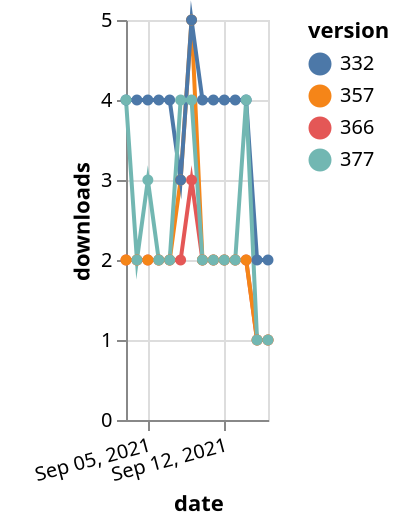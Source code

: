 {"$schema": "https://vega.github.io/schema/vega-lite/v5.json", "description": "A simple bar chart with embedded data.", "data": {"values": [{"date": "2021-09-03", "total": 2263, "delta": 2, "version": "366"}, {"date": "2021-09-04", "total": 2265, "delta": 2, "version": "366"}, {"date": "2021-09-05", "total": 2267, "delta": 2, "version": "366"}, {"date": "2021-09-06", "total": 2269, "delta": 2, "version": "366"}, {"date": "2021-09-07", "total": 2271, "delta": 2, "version": "366"}, {"date": "2021-09-08", "total": 2273, "delta": 2, "version": "366"}, {"date": "2021-09-09", "total": 2276, "delta": 3, "version": "366"}, {"date": "2021-09-10", "total": 2278, "delta": 2, "version": "366"}, {"date": "2021-09-11", "total": 2280, "delta": 2, "version": "366"}, {"date": "2021-09-12", "total": 2282, "delta": 2, "version": "366"}, {"date": "2021-09-13", "total": 2284, "delta": 2, "version": "366"}, {"date": "2021-09-14", "total": 2286, "delta": 2, "version": "366"}, {"date": "2021-09-15", "total": 2287, "delta": 1, "version": "366"}, {"date": "2021-09-16", "total": 2288, "delta": 1, "version": "366"}, {"date": "2021-09-03", "total": 2744, "delta": 2, "version": "357"}, {"date": "2021-09-04", "total": 2746, "delta": 2, "version": "357"}, {"date": "2021-09-05", "total": 2748, "delta": 2, "version": "357"}, {"date": "2021-09-06", "total": 2750, "delta": 2, "version": "357"}, {"date": "2021-09-07", "total": 2752, "delta": 2, "version": "357"}, {"date": "2021-09-08", "total": 2755, "delta": 3, "version": "357"}, {"date": "2021-09-09", "total": 2760, "delta": 5, "version": "357"}, {"date": "2021-09-10", "total": 2762, "delta": 2, "version": "357"}, {"date": "2021-09-11", "total": 2764, "delta": 2, "version": "357"}, {"date": "2021-09-12", "total": 2766, "delta": 2, "version": "357"}, {"date": "2021-09-13", "total": 2768, "delta": 2, "version": "357"}, {"date": "2021-09-14", "total": 2770, "delta": 2, "version": "357"}, {"date": "2021-09-15", "total": 2771, "delta": 1, "version": "357"}, {"date": "2021-09-16", "total": 2772, "delta": 1, "version": "357"}, {"date": "2021-09-03", "total": 4890, "delta": 4, "version": "332"}, {"date": "2021-09-04", "total": 4894, "delta": 4, "version": "332"}, {"date": "2021-09-05", "total": 4898, "delta": 4, "version": "332"}, {"date": "2021-09-06", "total": 4902, "delta": 4, "version": "332"}, {"date": "2021-09-07", "total": 4906, "delta": 4, "version": "332"}, {"date": "2021-09-08", "total": 4909, "delta": 3, "version": "332"}, {"date": "2021-09-09", "total": 4914, "delta": 5, "version": "332"}, {"date": "2021-09-10", "total": 4918, "delta": 4, "version": "332"}, {"date": "2021-09-11", "total": 4922, "delta": 4, "version": "332"}, {"date": "2021-09-12", "total": 4926, "delta": 4, "version": "332"}, {"date": "2021-09-13", "total": 4930, "delta": 4, "version": "332"}, {"date": "2021-09-14", "total": 4934, "delta": 4, "version": "332"}, {"date": "2021-09-15", "total": 4936, "delta": 2, "version": "332"}, {"date": "2021-09-16", "total": 4938, "delta": 2, "version": "332"}, {"date": "2021-09-03", "total": 2063, "delta": 4, "version": "377"}, {"date": "2021-09-04", "total": 2065, "delta": 2, "version": "377"}, {"date": "2021-09-05", "total": 2068, "delta": 3, "version": "377"}, {"date": "2021-09-06", "total": 2070, "delta": 2, "version": "377"}, {"date": "2021-09-07", "total": 2072, "delta": 2, "version": "377"}, {"date": "2021-09-08", "total": 2076, "delta": 4, "version": "377"}, {"date": "2021-09-09", "total": 2080, "delta": 4, "version": "377"}, {"date": "2021-09-10", "total": 2082, "delta": 2, "version": "377"}, {"date": "2021-09-11", "total": 2084, "delta": 2, "version": "377"}, {"date": "2021-09-12", "total": 2086, "delta": 2, "version": "377"}, {"date": "2021-09-13", "total": 2088, "delta": 2, "version": "377"}, {"date": "2021-09-14", "total": 2092, "delta": 4, "version": "377"}, {"date": "2021-09-15", "total": 2093, "delta": 1, "version": "377"}, {"date": "2021-09-16", "total": 2094, "delta": 1, "version": "377"}]}, "width": "container", "mark": {"type": "line", "point": {"filled": true}}, "encoding": {"x": {"field": "date", "type": "temporal", "timeUnit": "yearmonthdate", "title": "date", "axis": {"labelAngle": -15}}, "y": {"field": "delta", "type": "quantitative", "title": "downloads"}, "color": {"field": "version", "type": "nominal"}, "tooltip": {"field": "delta"}}}